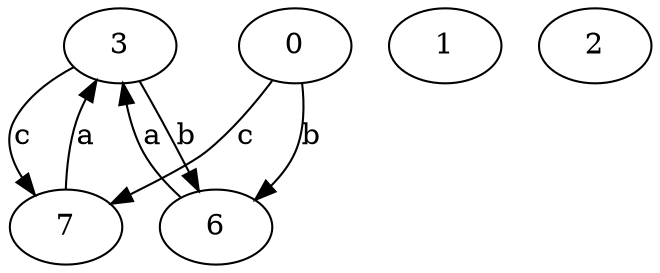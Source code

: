 strict digraph  {
3;
0;
1;
2;
6;
7;
3 -> 6  [label=b];
3 -> 7  [label=c];
0 -> 6  [label=b];
0 -> 7  [label=c];
6 -> 3  [label=a];
7 -> 3  [label=a];
}
